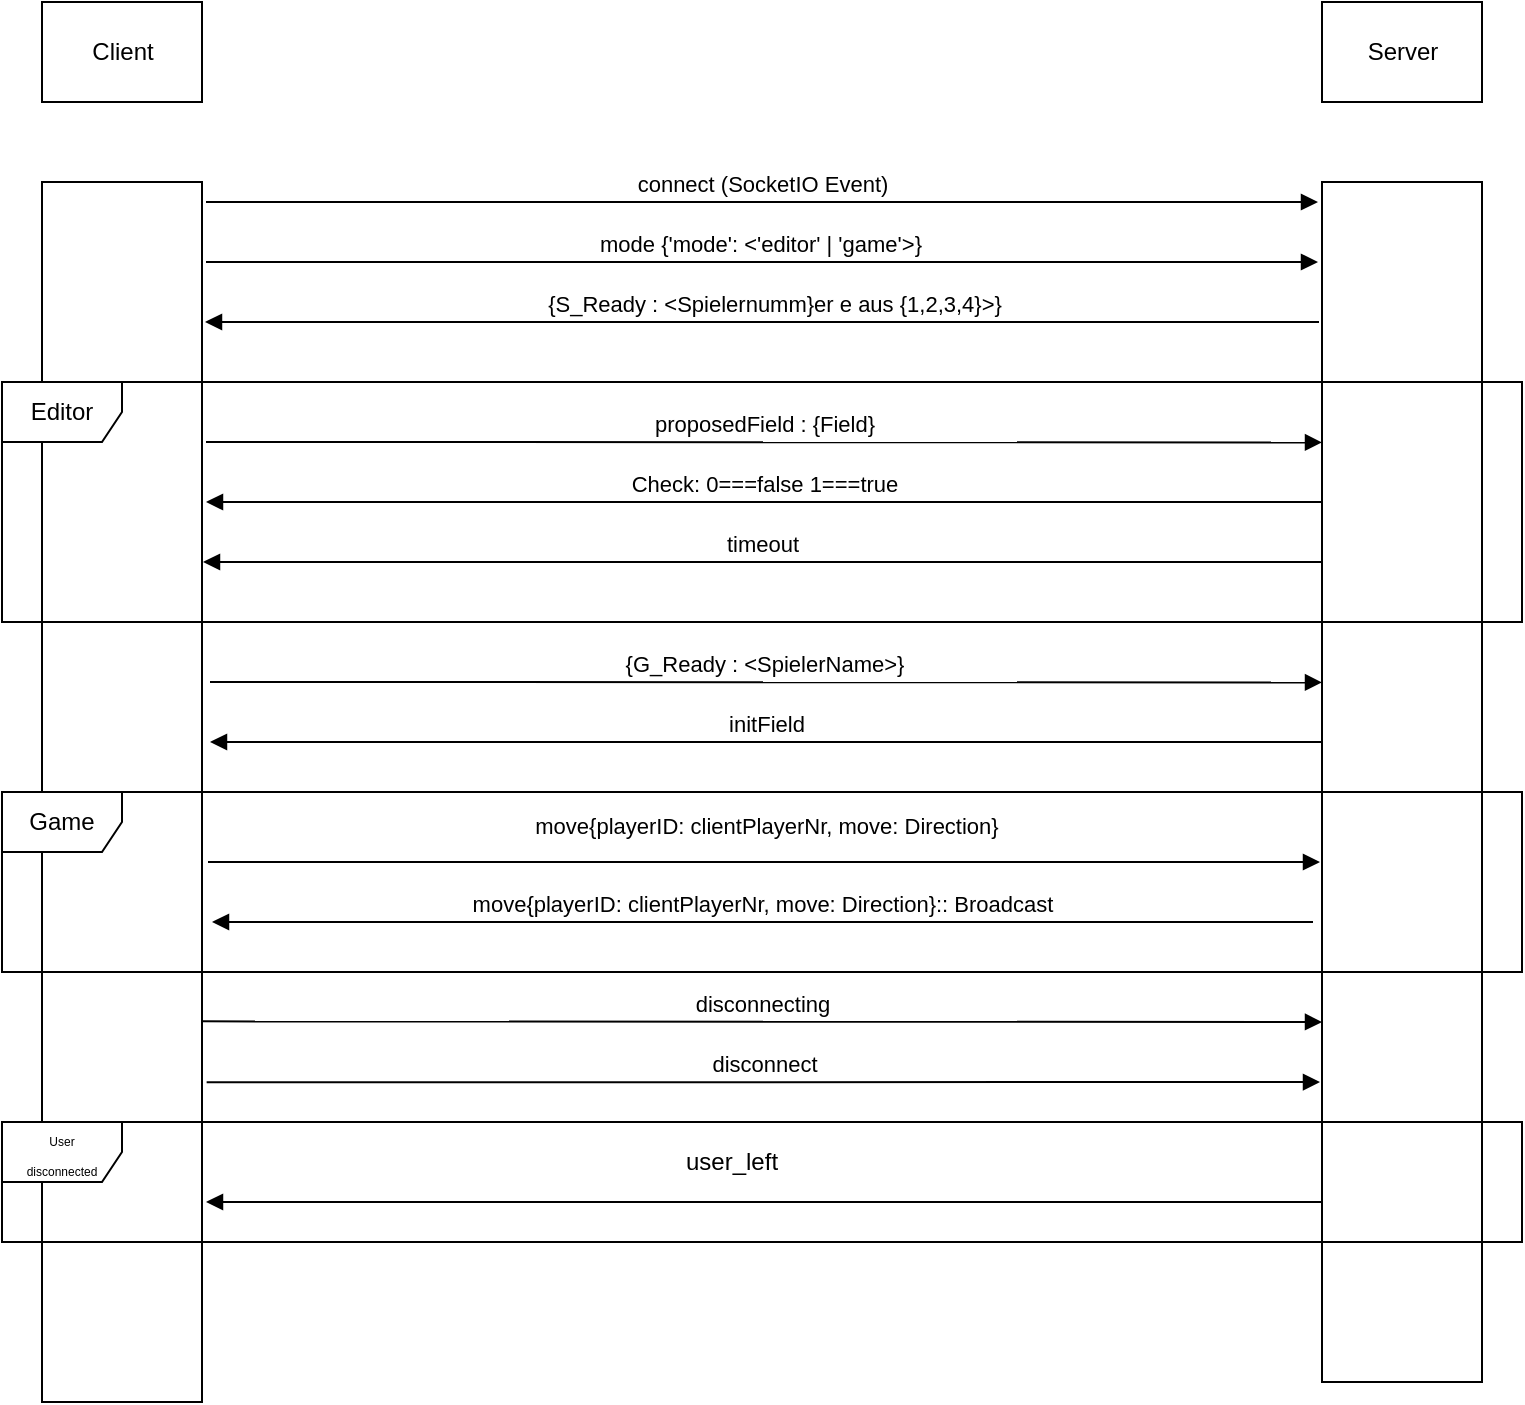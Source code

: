 <mxfile version="10.8.8" type="device"><diagram id="iof821PpGZDh8JPXJf7q" name="Page-1"><mxGraphModel dx="961" dy="530" grid="1" gridSize="10" guides="1" tooltips="1" connect="1" arrows="1" fold="1" page="1" pageScale="1" pageWidth="850" pageHeight="1100" math="0" shadow="0"><root><mxCell id="0"/><mxCell id="1" parent="0"/><mxCell id="Int5Hc5EKw_Q776VU8_7-8" value="" style="html=1;points=[];perimeter=orthogonalPerimeter;" parent="1" vertex="1"><mxGeometry x="40" y="120" width="80" height="610" as="geometry"/></mxCell><mxCell id="Int5Hc5EKw_Q776VU8_7-9" value="" style="html=1;points=[];perimeter=orthogonalPerimeter;" parent="1" vertex="1"><mxGeometry x="680" y="120" width="80" height="600" as="geometry"/></mxCell><mxCell id="Int5Hc5EKw_Q776VU8_7-10" value="connect (SocketIO Event)" style="html=1;verticalAlign=bottom;endArrow=block;" parent="1" edge="1"><mxGeometry width="80" relative="1" as="geometry"><mxPoint x="122" y="130" as="sourcePoint"/><mxPoint x="678" y="130" as="targetPoint"/></mxGeometry></mxCell><mxCell id="Int5Hc5EKw_Q776VU8_7-16" value="{G_Ready : &amp;lt;SpielerName&amp;gt;}" style="html=1;verticalAlign=bottom;endArrow=block;entryX=0;entryY=0.417;entryDx=0;entryDy=0;entryPerimeter=0;" parent="1" target="Int5Hc5EKw_Q776VU8_7-9" edge="1"><mxGeometry x="-0.003" width="80" relative="1" as="geometry"><mxPoint x="124" y="370" as="sourcePoint"/><mxPoint x="660" y="370" as="targetPoint"/><mxPoint as="offset"/></mxGeometry></mxCell><mxCell id="Int5Hc5EKw_Q776VU8_7-17" value="initField" style="html=1;verticalAlign=bottom;endArrow=block;" parent="1" source="Int5Hc5EKw_Q776VU8_7-9" edge="1"><mxGeometry width="80" relative="1" as="geometry"><mxPoint x="660" y="239" as="sourcePoint"/><mxPoint x="124" y="400" as="targetPoint"/><Array as="points"/></mxGeometry></mxCell><mxCell id="Int5Hc5EKw_Q776VU8_7-19" value="move{playerID: clientPlayerNr, move: Direction}" style="html=1;verticalAlign=bottom;endArrow=block;" parent="1" edge="1"><mxGeometry x="0.002" y="9" width="80" relative="1" as="geometry"><mxPoint x="123" y="460" as="sourcePoint"/><mxPoint x="679" y="460" as="targetPoint"/><mxPoint as="offset"/></mxGeometry></mxCell><mxCell id="Int5Hc5EKw_Q776VU8_7-20" value="Client" style="html=1;" parent="1" vertex="1"><mxGeometry x="40" y="30" width="80" height="50" as="geometry"/></mxCell><mxCell id="Int5Hc5EKw_Q776VU8_7-22" value="move{playerID: clientPlayerNr, move: Direction}:: Broadcast" style="html=1;verticalAlign=bottom;endArrow=block;" parent="1" edge="1"><mxGeometry width="80" relative="1" as="geometry"><mxPoint x="675.5" y="490" as="sourcePoint"/><mxPoint x="125" y="490" as="targetPoint"/></mxGeometry></mxCell><mxCell id="Int5Hc5EKw_Q776VU8_7-23" value="" style="html=1;verticalAlign=bottom;endArrow=block;" parent="1" edge="1"><mxGeometry width="80" relative="1" as="geometry"><mxPoint x="680" y="630" as="sourcePoint"/><mxPoint x="122" y="630" as="targetPoint"/></mxGeometry></mxCell><mxCell id="Int5Hc5EKw_Q776VU8_7-24" value="user_left" style="text;html=1;resizable=0;points=[];autosize=1;align=left;verticalAlign=top;spacingTop=-4;" parent="1" vertex="1"><mxGeometry x="360" y="600" width="70" height="20" as="geometry"/></mxCell><mxCell id="Int5Hc5EKw_Q776VU8_7-25" value="&lt;div&gt;&lt;font style=&quot;font-size: 6px&quot;&gt;User&lt;/font&gt;&lt;/div&gt;&lt;div&gt;&lt;font style=&quot;font-size: 6px&quot;&gt;disconnected&lt;/font&gt;&lt;/div&gt;" style="shape=umlFrame;whiteSpace=wrap;html=1;" parent="1" vertex="1"><mxGeometry x="20" y="590" width="760" height="60" as="geometry"/></mxCell><mxCell id="Int5Hc5EKw_Q776VU8_7-26" value="Server" style="html=1;" parent="1" vertex="1"><mxGeometry x="680" y="30" width="80" height="50" as="geometry"/></mxCell><mxCell id="vSii0XwnP9D6bIZm0yGc-1" value="mode {'mode': &amp;lt;'editor' | 'game'&amp;gt;}" style="html=1;verticalAlign=bottom;endArrow=block;" parent="1" edge="1"><mxGeometry x="-0.003" width="80" relative="1" as="geometry"><mxPoint x="122" y="160" as="sourcePoint"/><mxPoint x="678" y="160" as="targetPoint"/><mxPoint as="offset"/></mxGeometry></mxCell><mxCell id="Int5Hc5EKw_Q776VU8_7-21" value="Game" style="shape=umlFrame;whiteSpace=wrap;html=1;" parent="1" vertex="1"><mxGeometry x="20" y="425" width="760" height="90" as="geometry"/></mxCell><mxCell id="vSii0XwnP9D6bIZm0yGc-2" value="{S_Ready : &amp;lt;Spielernumm}er e aus {1,2,3,4}&amp;gt;}" style="html=1;verticalAlign=bottom;endArrow=block;" parent="1" edge="1"><mxGeometry x="-0.02" width="80" relative="1" as="geometry"><mxPoint x="678.5" y="190" as="sourcePoint"/><mxPoint x="121.5" y="190" as="targetPoint"/><mxPoint as="offset"/></mxGeometry></mxCell><mxCell id="NdjXvw_WM3xn63Ln2bRB-1" value="proposedField : {Field}" style="html=1;verticalAlign=bottom;endArrow=block;entryX=0;entryY=0.217;entryDx=0;entryDy=0;entryPerimeter=0;" parent="1" target="Int5Hc5EKw_Q776VU8_7-9" edge="1"><mxGeometry width="80" relative="1" as="geometry"><mxPoint x="122" y="250" as="sourcePoint"/><mxPoint x="680" y="220" as="targetPoint"/></mxGeometry></mxCell><mxCell id="NdjXvw_WM3xn63Ln2bRB-2" value="Check: 0===false 1===true" style="html=1;verticalAlign=bottom;endArrow=block;" parent="1" edge="1"><mxGeometry width="80" relative="1" as="geometry"><mxPoint x="680" y="280" as="sourcePoint"/><mxPoint x="122" y="280" as="targetPoint"/></mxGeometry></mxCell><mxCell id="NdjXvw_WM3xn63Ln2bRB-3" value="&lt;div&gt;timeout&lt;/div&gt;" style="html=1;verticalAlign=bottom;endArrow=block;" parent="1" edge="1"><mxGeometry width="80" relative="1" as="geometry"><mxPoint x="680" y="310" as="sourcePoint"/><mxPoint x="120.5" y="310" as="targetPoint"/><Array as="points"/></mxGeometry></mxCell><mxCell id="NdjXvw_WM3xn63Ln2bRB-4" value="Editor" style="shape=umlFrame;whiteSpace=wrap;html=1;" parent="1" vertex="1"><mxGeometry x="20" y="220.017" width="760" height="120" as="geometry"/></mxCell><mxCell id="NdjXvw_WM3xn63Ln2bRB-5" value="disconnecting" style="html=1;verticalAlign=bottom;endArrow=block;entryX=0;entryY=0.7;entryDx=0;entryDy=0;entryPerimeter=0;exitX=1.006;exitY=0.688;exitDx=0;exitDy=0;exitPerimeter=0;" parent="1" source="Int5Hc5EKw_Q776VU8_7-8" target="Int5Hc5EKw_Q776VU8_7-9" edge="1"><mxGeometry width="80" relative="1" as="geometry"><mxPoint x="130" y="540" as="sourcePoint"/><mxPoint x="200" y="570" as="targetPoint"/></mxGeometry></mxCell><mxCell id="NdjXvw_WM3xn63Ln2bRB-6" value="disconnect" style="html=1;verticalAlign=bottom;endArrow=block;exitX=1.029;exitY=0.738;exitDx=0;exitDy=0;exitPerimeter=0;" parent="1" source="Int5Hc5EKw_Q776VU8_7-8" edge="1"><mxGeometry width="80" relative="1" as="geometry"><mxPoint x="120" y="600" as="sourcePoint"/><mxPoint x="679" y="570" as="targetPoint"/></mxGeometry></mxCell></root></mxGraphModel></diagram></mxfile>